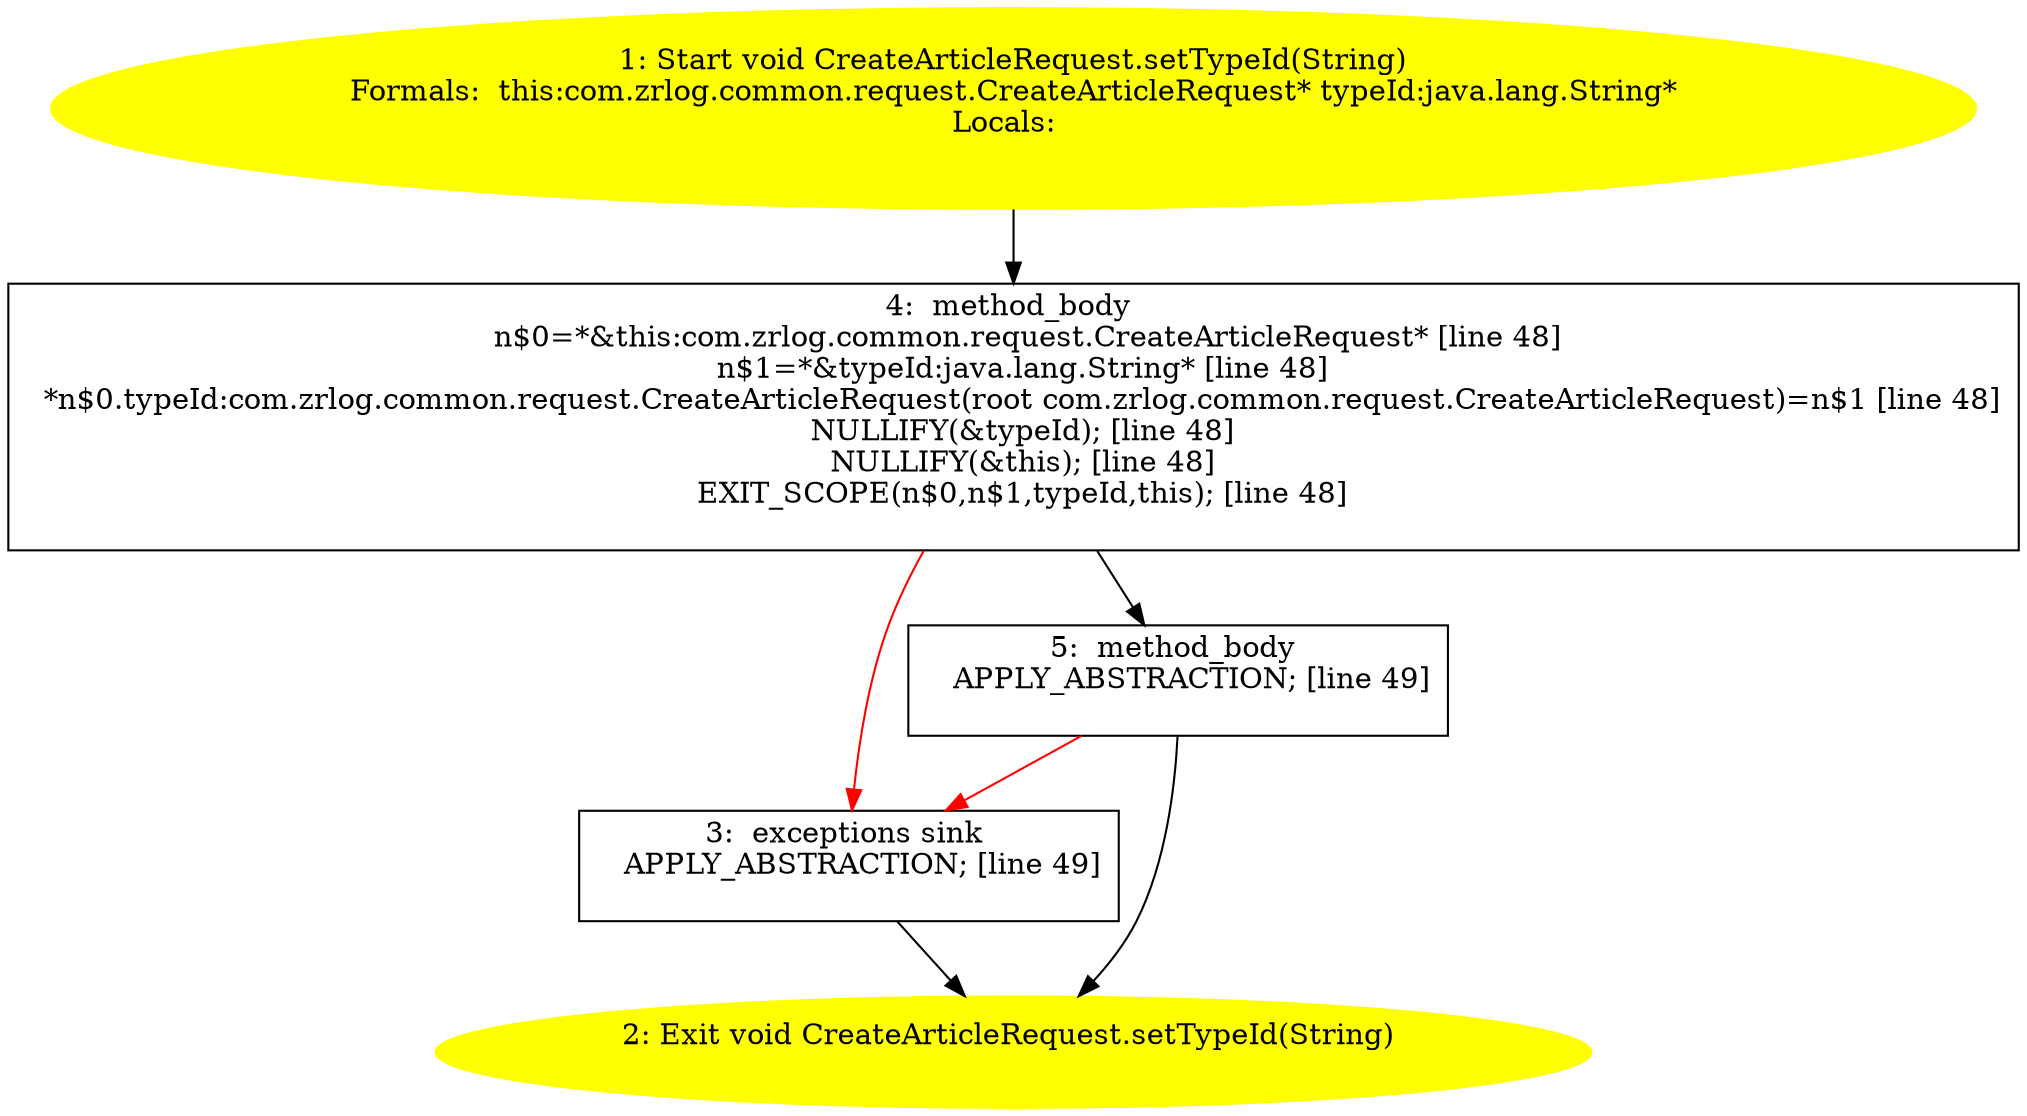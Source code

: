 /* @generated */
digraph cfg {
"com.zrlog.common.request.CreateArticleRequest.setTypeId(java.lang.String):void.58b665860e24a74ae12e3a7bac13a63c_1" [label="1: Start void CreateArticleRequest.setTypeId(String)\nFormals:  this:com.zrlog.common.request.CreateArticleRequest* typeId:java.lang.String*\nLocals:  \n  " color=yellow style=filled]
	

	 "com.zrlog.common.request.CreateArticleRequest.setTypeId(java.lang.String):void.58b665860e24a74ae12e3a7bac13a63c_1" -> "com.zrlog.common.request.CreateArticleRequest.setTypeId(java.lang.String):void.58b665860e24a74ae12e3a7bac13a63c_4" ;
"com.zrlog.common.request.CreateArticleRequest.setTypeId(java.lang.String):void.58b665860e24a74ae12e3a7bac13a63c_2" [label="2: Exit void CreateArticleRequest.setTypeId(String) \n  " color=yellow style=filled]
	

"com.zrlog.common.request.CreateArticleRequest.setTypeId(java.lang.String):void.58b665860e24a74ae12e3a7bac13a63c_3" [label="3:  exceptions sink \n   APPLY_ABSTRACTION; [line 49]\n " shape="box"]
	

	 "com.zrlog.common.request.CreateArticleRequest.setTypeId(java.lang.String):void.58b665860e24a74ae12e3a7bac13a63c_3" -> "com.zrlog.common.request.CreateArticleRequest.setTypeId(java.lang.String):void.58b665860e24a74ae12e3a7bac13a63c_2" ;
"com.zrlog.common.request.CreateArticleRequest.setTypeId(java.lang.String):void.58b665860e24a74ae12e3a7bac13a63c_4" [label="4:  method_body \n   n$0=*&this:com.zrlog.common.request.CreateArticleRequest* [line 48]\n  n$1=*&typeId:java.lang.String* [line 48]\n  *n$0.typeId:com.zrlog.common.request.CreateArticleRequest(root com.zrlog.common.request.CreateArticleRequest)=n$1 [line 48]\n  NULLIFY(&typeId); [line 48]\n  NULLIFY(&this); [line 48]\n  EXIT_SCOPE(n$0,n$1,typeId,this); [line 48]\n " shape="box"]
	

	 "com.zrlog.common.request.CreateArticleRequest.setTypeId(java.lang.String):void.58b665860e24a74ae12e3a7bac13a63c_4" -> "com.zrlog.common.request.CreateArticleRequest.setTypeId(java.lang.String):void.58b665860e24a74ae12e3a7bac13a63c_5" ;
	 "com.zrlog.common.request.CreateArticleRequest.setTypeId(java.lang.String):void.58b665860e24a74ae12e3a7bac13a63c_4" -> "com.zrlog.common.request.CreateArticleRequest.setTypeId(java.lang.String):void.58b665860e24a74ae12e3a7bac13a63c_3" [color="red" ];
"com.zrlog.common.request.CreateArticleRequest.setTypeId(java.lang.String):void.58b665860e24a74ae12e3a7bac13a63c_5" [label="5:  method_body \n   APPLY_ABSTRACTION; [line 49]\n " shape="box"]
	

	 "com.zrlog.common.request.CreateArticleRequest.setTypeId(java.lang.String):void.58b665860e24a74ae12e3a7bac13a63c_5" -> "com.zrlog.common.request.CreateArticleRequest.setTypeId(java.lang.String):void.58b665860e24a74ae12e3a7bac13a63c_2" ;
	 "com.zrlog.common.request.CreateArticleRequest.setTypeId(java.lang.String):void.58b665860e24a74ae12e3a7bac13a63c_5" -> "com.zrlog.common.request.CreateArticleRequest.setTypeId(java.lang.String):void.58b665860e24a74ae12e3a7bac13a63c_3" [color="red" ];
}
